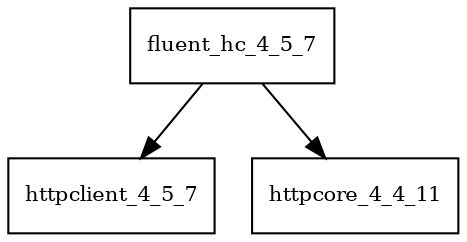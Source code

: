 digraph fluent_hc_4_5_7_dependencies {
  node [shape = box, fontsize=10.0];
  fluent_hc_4_5_7 -> httpclient_4_5_7;
  fluent_hc_4_5_7 -> httpcore_4_4_11;
}
